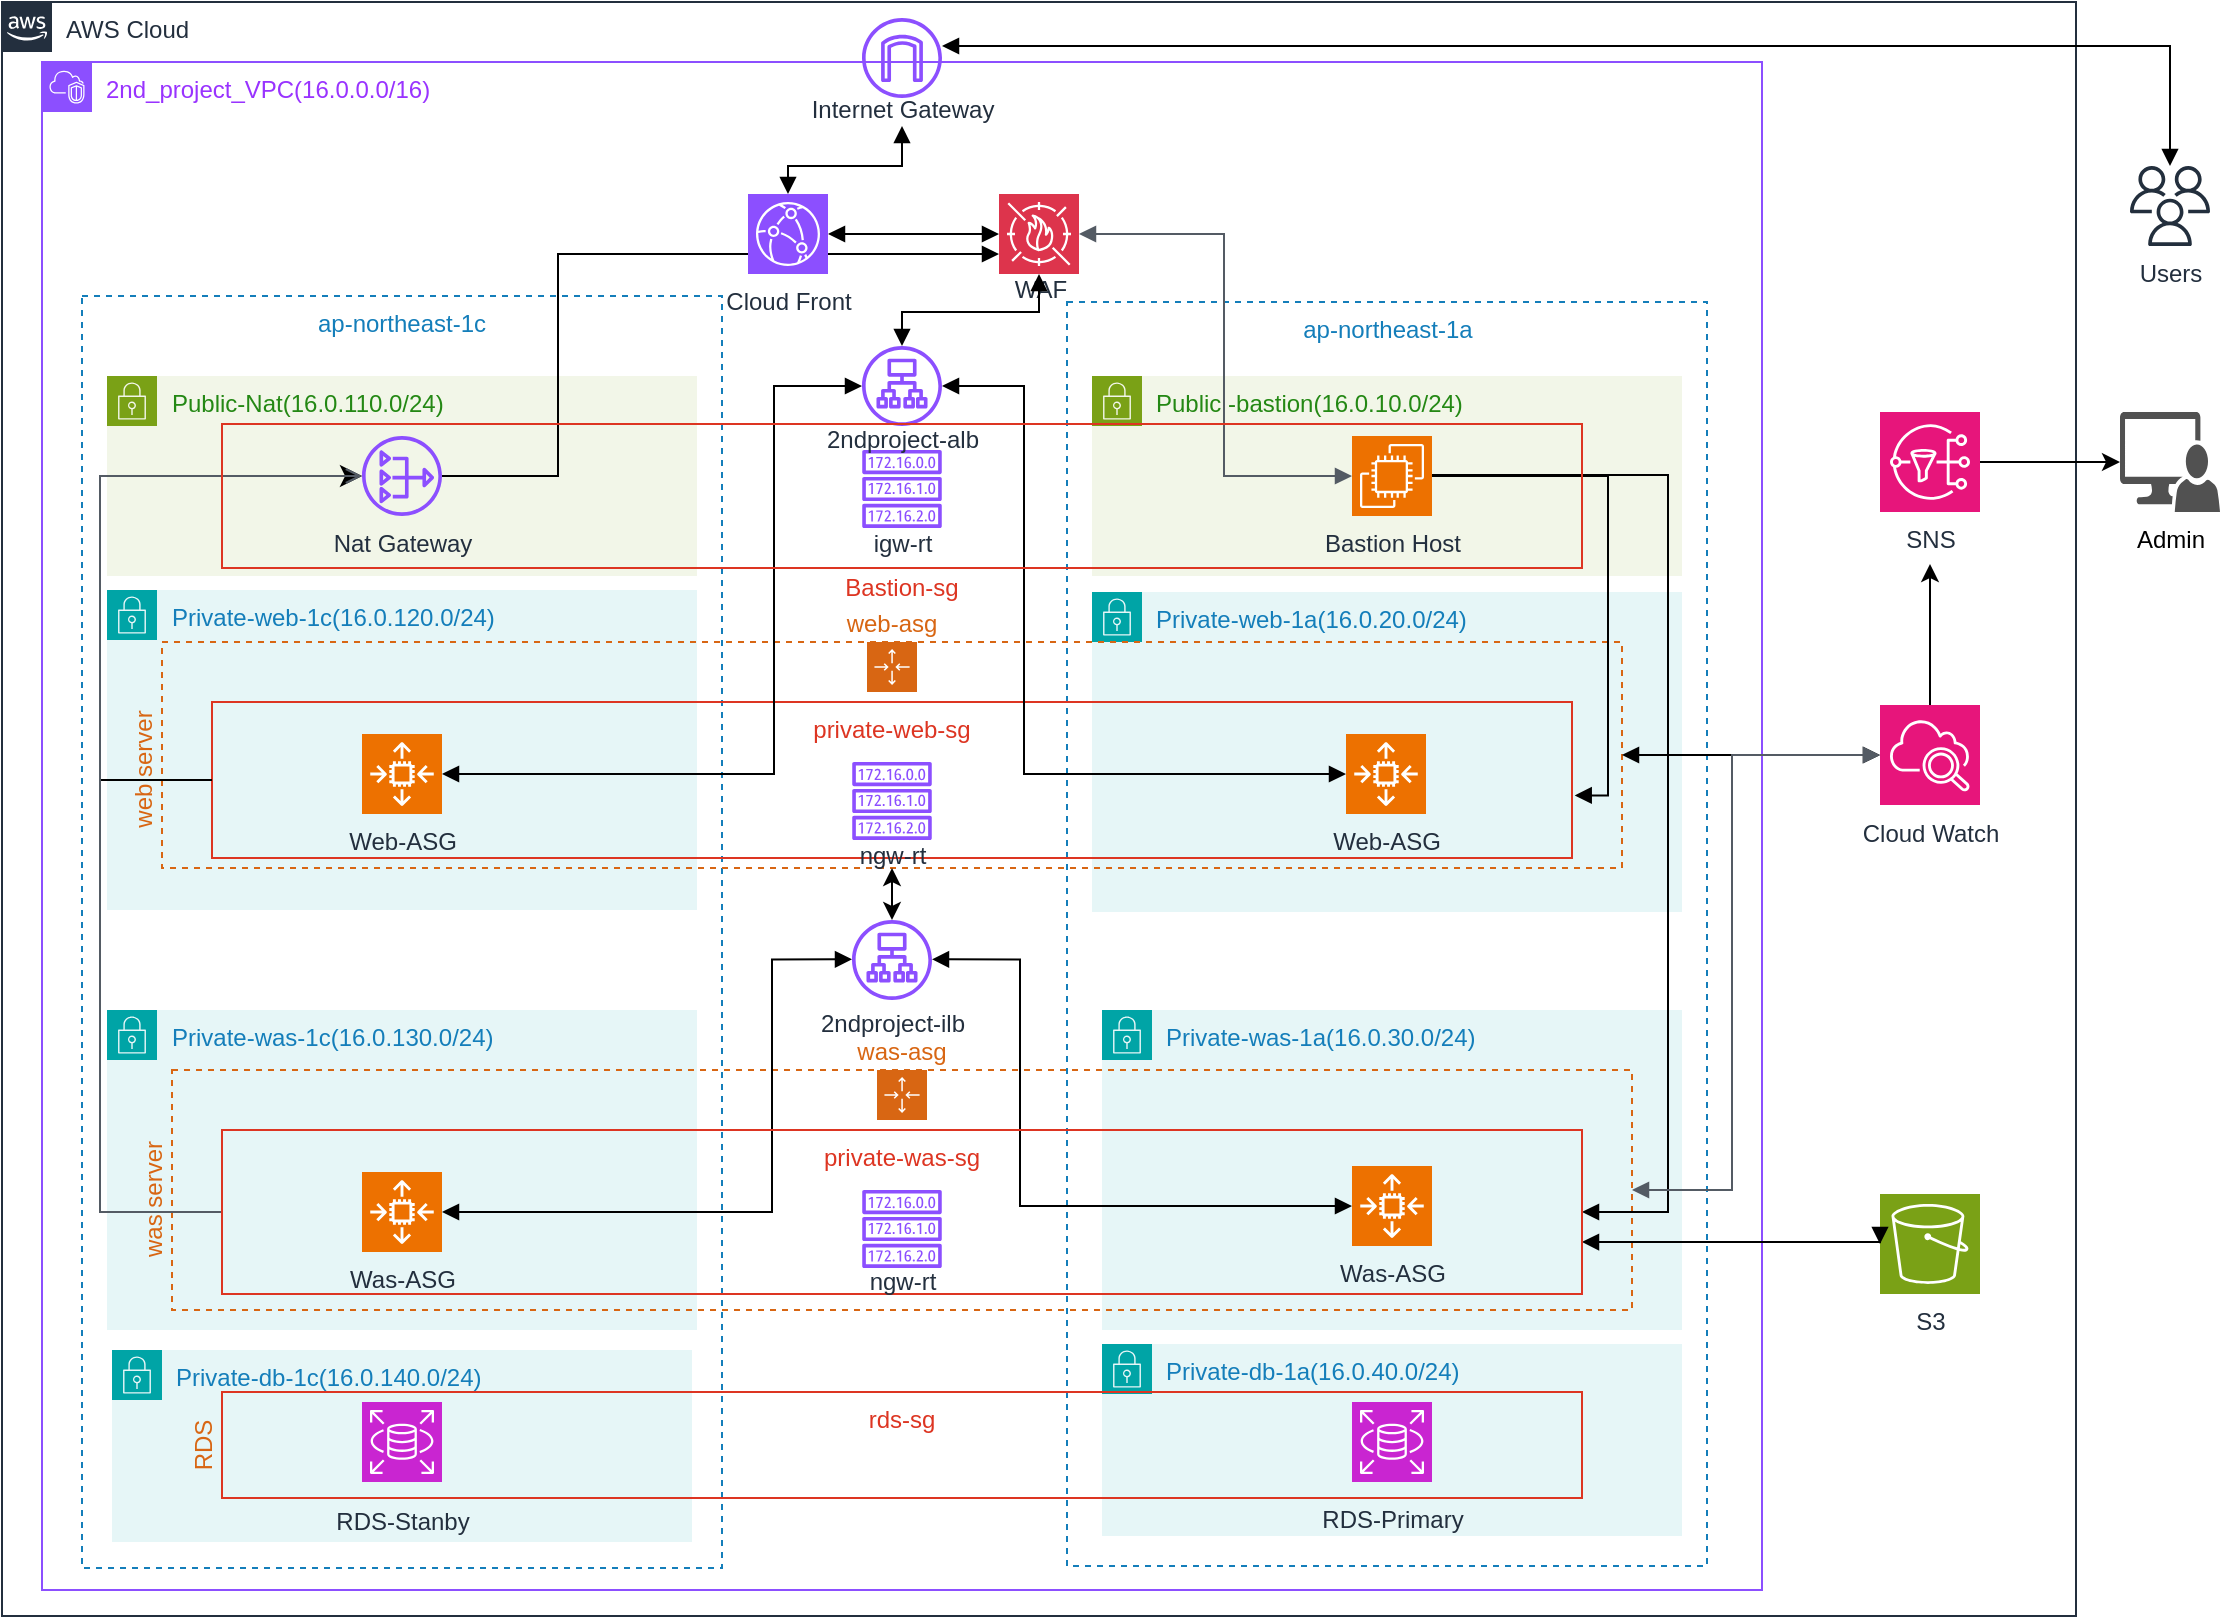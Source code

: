 <mxfile version="24.0.1" type="device">
  <diagram id="Ht1M8jgEwFfnCIfOTk4-" name="Page-1">
    <mxGraphModel dx="1434" dy="1607" grid="0" gridSize="10" guides="1" tooltips="1" connect="1" arrows="1" fold="1" page="1" pageScale="1" pageWidth="1169" pageHeight="827" math="0" shadow="0">
      <root>
        <mxCell id="0" />
        <mxCell id="1" parent="0" />
        <mxCell id="atfb0pADNuZgRAJ7ZyGV-18" value="Public-Nat(16.0.110.0/24)" style="points=[[0,0],[0.25,0],[0.5,0],[0.75,0],[1,0],[1,0.25],[1,0.5],[1,0.75],[1,1],[0.75,1],[0.5,1],[0.25,1],[0,1],[0,0.75],[0,0.5],[0,0.25]];outlineConnect=0;gradientColor=none;html=1;whiteSpace=wrap;fontSize=12;fontStyle=0;container=1;pointerEvents=0;collapsible=0;recursiveResize=0;shape=mxgraph.aws4.group;grIcon=mxgraph.aws4.group_security_group;grStroke=0;strokeColor=#7AA116;fillColor=#F2F6E8;verticalAlign=top;align=left;spacingLeft=30;fontColor=#248814;dashed=0;" parent="1" vertex="1">
          <mxGeometry x="77.5" y="-630" width="295" height="100" as="geometry" />
        </mxCell>
        <mxCell id="atfb0pADNuZgRAJ7ZyGV-34" value="Nat Gateway" style="sketch=0;outlineConnect=0;fontColor=#232F3E;gradientColor=none;fillColor=#8C4FFF;strokeColor=none;dashed=0;verticalLabelPosition=bottom;verticalAlign=top;align=center;html=1;fontSize=12;fontStyle=0;aspect=fixed;pointerEvents=1;shape=mxgraph.aws4.nat_gateway;" parent="atfb0pADNuZgRAJ7ZyGV-18" vertex="1">
          <mxGeometry x="127.5" y="30" width="40" height="40" as="geometry" />
        </mxCell>
        <mxCell id="atfb0pADNuZgRAJ7ZyGV-11" value="ap-northeast-1a" style="fillColor=none;strokeColor=#147EBA;dashed=1;verticalAlign=top;fontStyle=0;fontColor=#147EBA;whiteSpace=wrap;html=1;" parent="1" vertex="1">
          <mxGeometry x="557.5" y="-667" width="320" height="632" as="geometry" />
        </mxCell>
        <mxCell id="atfb0pADNuZgRAJ7ZyGV-4" value="ap-northeast-1c" style="fillColor=none;strokeColor=#147EBA;dashed=1;verticalAlign=top;fontStyle=0;fontColor=#147EBA;whiteSpace=wrap;html=1;" parent="1" vertex="1">
          <mxGeometry x="65" y="-670" width="320" height="636" as="geometry" />
        </mxCell>
        <mxCell id="atfb0pADNuZgRAJ7ZyGV-2" value="AWS Cloud" style="points=[[0,0],[0.25,0],[0.5,0],[0.75,0],[1,0],[1,0.25],[1,0.5],[1,0.75],[1,1],[0.75,1],[0.5,1],[0.25,1],[0,1],[0,0.75],[0,0.5],[0,0.25]];outlineConnect=0;gradientColor=none;html=1;whiteSpace=wrap;fontSize=12;fontStyle=0;container=0;pointerEvents=0;collapsible=0;recursiveResize=0;shape=mxgraph.aws4.group;grIcon=mxgraph.aws4.group_aws_cloud_alt;strokeColor=#232F3E;fillColor=none;verticalAlign=top;align=left;spacingLeft=30;fontColor=#232F3E;dashed=0;" parent="1" vertex="1">
          <mxGeometry x="25" y="-817" width="1037" height="807" as="geometry" />
        </mxCell>
        <mxCell id="atfb0pADNuZgRAJ7ZyGV-19" value="Private-web-1c(16.0.120.0/24)" style="points=[[0,0],[0.25,0],[0.5,0],[0.75,0],[1,0],[1,0.25],[1,0.5],[1,0.75],[1,1],[0.75,1],[0.5,1],[0.25,1],[0,1],[0,0.75],[0,0.5],[0,0.25]];outlineConnect=0;gradientColor=none;html=1;whiteSpace=wrap;fontSize=12;fontStyle=0;container=0;pointerEvents=0;collapsible=0;recursiveResize=0;shape=mxgraph.aws4.group;grIcon=mxgraph.aws4.group_security_group;grStroke=0;strokeColor=#00A4A6;fillColor=#E6F6F7;verticalAlign=top;align=left;spacingLeft=30;fontColor=#147EBA;dashed=0;" parent="1" vertex="1">
          <mxGeometry x="77.5" y="-523" width="295" height="160" as="geometry" />
        </mxCell>
        <mxCell id="atfb0pADNuZgRAJ7ZyGV-12" value="Private-web-1a(16.0.20.0/24)" style="points=[[0,0],[0.25,0],[0.5,0],[0.75,0],[1,0],[1,0.25],[1,0.5],[1,0.75],[1,1],[0.75,1],[0.5,1],[0.25,1],[0,1],[0,0.75],[0,0.5],[0,0.25]];outlineConnect=0;gradientColor=none;html=1;whiteSpace=wrap;fontSize=12;fontStyle=0;container=0;pointerEvents=0;collapsible=0;recursiveResize=0;shape=mxgraph.aws4.group;grIcon=mxgraph.aws4.group_security_group;grStroke=0;strokeColor=#00A4A6;fillColor=#E6F6F7;verticalAlign=top;align=left;spacingLeft=30;fontColor=#147EBA;dashed=0;" parent="1" vertex="1">
          <mxGeometry x="570" y="-522" width="295" height="160" as="geometry" />
        </mxCell>
        <mxCell id="atfb0pADNuZgRAJ7ZyGV-6" value="web-asg" style="points=[[0,0],[0.25,0],[0.5,0],[0.75,0],[1,0],[1,0.25],[1,0.5],[1,0.75],[1,1],[0.75,1],[0.5,1],[0.25,1],[0,1],[0,0.75],[0,0.5],[0,0.25]];outlineConnect=0;gradientColor=none;html=1;whiteSpace=wrap;fontSize=12;fontStyle=0;container=1;pointerEvents=0;collapsible=0;recursiveResize=0;shape=mxgraph.aws4.groupCenter;grIcon=mxgraph.aws4.group_auto_scaling_group;grStroke=1;strokeColor=#D86613;fillColor=none;verticalAlign=bottom;align=center;fontColor=#D86613;dashed=1;spacingTop=25;labelPosition=center;verticalLabelPosition=top;horizontal=1;" parent="1" vertex="1">
          <mxGeometry x="105" y="-497" width="730" height="113" as="geometry" />
        </mxCell>
        <mxCell id="atfb0pADNuZgRAJ7ZyGV-5" value="private-web-sg" style="fillColor=none;strokeColor=#DD3522;verticalAlign=top;fontStyle=0;fontColor=#DD3522;whiteSpace=wrap;html=1;labelPosition=center;verticalLabelPosition=middle;align=center;horizontal=1;" parent="atfb0pADNuZgRAJ7ZyGV-6" vertex="1">
          <mxGeometry x="25" y="30" width="680" height="78" as="geometry" />
        </mxCell>
        <mxCell id="atfb0pADNuZgRAJ7ZyGV-44" value="ngw-rt" style="sketch=0;outlineConnect=0;fontColor=#232F3E;gradientColor=none;fillColor=#8C4FFF;strokeColor=none;dashed=0;verticalLabelPosition=bottom;verticalAlign=top;align=center;html=1;fontSize=12;fontStyle=0;aspect=fixed;pointerEvents=1;shape=mxgraph.aws4.route_table;horizontal=1;spacing=-4;" parent="atfb0pADNuZgRAJ7ZyGV-6" vertex="1">
          <mxGeometry x="345" y="60" width="40" height="38.97" as="geometry" />
        </mxCell>
        <mxCell id="atfb0pADNuZgRAJ7ZyGV-29" value="Web-ASG" style="sketch=0;points=[[0,0,0],[0.25,0,0],[0.5,0,0],[0.75,0,0],[1,0,0],[0,1,0],[0.25,1,0],[0.5,1,0],[0.75,1,0],[1,1,0],[0,0.25,0],[0,0.5,0],[0,0.75,0],[1,0.25,0],[1,0.5,0],[1,0.75,0]];outlineConnect=0;fontColor=#232F3E;fillColor=#ED7100;strokeColor=#ffffff;dashed=0;verticalLabelPosition=bottom;verticalAlign=top;align=center;html=1;fontSize=12;fontStyle=0;aspect=fixed;shape=mxgraph.aws4.resourceIcon;resIcon=mxgraph.aws4.auto_scaling2;" parent="atfb0pADNuZgRAJ7ZyGV-6" vertex="1">
          <mxGeometry x="592" y="46" width="40" height="40" as="geometry" />
        </mxCell>
        <mxCell id="atfb0pADNuZgRAJ7ZyGV-28" value="Web-ASG" style="sketch=0;points=[[0,0,0],[0.25,0,0],[0.5,0,0],[0.75,0,0],[1,0,0],[0,1,0],[0.25,1,0],[0.5,1,0],[0.75,1,0],[1,1,0],[0,0.25,0],[0,0.5,0],[0,0.75,0],[1,0.25,0],[1,0.5,0],[1,0.75,0]];outlineConnect=0;fontColor=#232F3E;fillColor=#ED7100;strokeColor=#ffffff;dashed=0;verticalLabelPosition=bottom;verticalAlign=top;align=center;html=1;fontSize=12;fontStyle=0;aspect=fixed;shape=mxgraph.aws4.resourceIcon;resIcon=mxgraph.aws4.auto_scaling2;" parent="atfb0pADNuZgRAJ7ZyGV-6" vertex="1">
          <mxGeometry x="100" y="46" width="40" height="40" as="geometry" />
        </mxCell>
        <mxCell id="atfb0pADNuZgRAJ7ZyGV-46" value="Users" style="sketch=0;outlineConnect=0;fontColor=#232F3E;gradientColor=none;fillColor=#232F3D;strokeColor=none;dashed=0;verticalLabelPosition=bottom;verticalAlign=top;align=center;html=1;fontSize=12;fontStyle=0;aspect=fixed;pointerEvents=1;shape=mxgraph.aws4.users;" parent="1" vertex="1">
          <mxGeometry x="1089" y="-735" width="40" height="40" as="geometry" />
        </mxCell>
        <mxCell id="atfb0pADNuZgRAJ7ZyGV-35" value="Internet Gateway" style="sketch=0;outlineConnect=0;fontColor=#232F3E;gradientColor=none;fillColor=#8C4FFF;strokeColor=none;dashed=0;verticalLabelPosition=bottom;verticalAlign=top;align=center;html=1;fontSize=12;fontStyle=0;aspect=fixed;pointerEvents=1;shape=mxgraph.aws4.internet_gateway;labelPosition=center;spacing=-6;" parent="1" vertex="1">
          <mxGeometry x="455" y="-809" width="40" height="40" as="geometry" />
        </mxCell>
        <mxCell id="atfb0pADNuZgRAJ7ZyGV-7" value="&lt;font color=&quot;#9933ff&quot;&gt;2nd_project_VPC(16.0.0.0/16)&lt;/font&gt;" style="points=[[0,0],[0.25,0],[0.5,0],[0.75,0],[1,0],[1,0.25],[1,0.5],[1,0.75],[1,1],[0.75,1],[0.5,1],[0.25,1],[0,1],[0,0.75],[0,0.5],[0,0.25]];outlineConnect=0;gradientColor=none;html=1;whiteSpace=wrap;fontSize=12;fontStyle=0;container=0;pointerEvents=0;collapsible=0;recursiveResize=0;shape=mxgraph.aws4.group;grIcon=mxgraph.aws4.group_vpc2;strokeColor=#8C4FFF;fillColor=none;verticalAlign=top;align=left;spacingLeft=30;fontColor=#AAB7B8;dashed=0;" parent="1" vertex="1">
          <mxGeometry x="45" y="-787" width="860" height="764" as="geometry" />
        </mxCell>
        <mxCell id="atfb0pADNuZgRAJ7ZyGV-39" value="S3" style="sketch=0;points=[[0,0,0],[0.25,0,0],[0.5,0,0],[0.75,0,0],[1,0,0],[0,1,0],[0.25,1,0],[0.5,1,0],[0.75,1,0],[1,1,0],[0,0.25,0],[0,0.5,0],[0,0.75,0],[1,0.25,0],[1,0.5,0],[1,0.75,0]];outlineConnect=0;fontColor=#232F3E;fillColor=#7AA116;strokeColor=#ffffff;dashed=0;verticalLabelPosition=bottom;verticalAlign=top;align=center;html=1;fontSize=12;fontStyle=0;aspect=fixed;shape=mxgraph.aws4.resourceIcon;resIcon=mxgraph.aws4.s3;" parent="1" vertex="1">
          <mxGeometry x="964" y="-221" width="50" height="50" as="geometry" />
        </mxCell>
        <mxCell id="6ylUPSTUc5nZ5XK8fJ-U-11" style="edgeStyle=orthogonalEdgeStyle;rounded=0;orthogonalLoop=1;jettySize=auto;html=1;exitX=0.5;exitY=0;exitDx=0;exitDy=0;exitPerimeter=0;" parent="1" source="atfb0pADNuZgRAJ7ZyGV-40" edge="1">
          <mxGeometry relative="1" as="geometry">
            <mxPoint x="989" y="-536" as="targetPoint" />
          </mxGeometry>
        </mxCell>
        <mxCell id="atfb0pADNuZgRAJ7ZyGV-40" value="Cloud Watch" style="sketch=0;points=[[0,0,0],[0.25,0,0],[0.5,0,0],[0.75,0,0],[1,0,0],[0,1,0],[0.25,1,0],[0.5,1,0],[0.75,1,0],[1,1,0],[0,0.25,0],[0,0.5,0],[0,0.75,0],[1,0.25,0],[1,0.5,0],[1,0.75,0]];points=[[0,0,0],[0.25,0,0],[0.5,0,0],[0.75,0,0],[1,0,0],[0,1,0],[0.25,1,0],[0.5,1,0],[0.75,1,0],[1,1,0],[0,0.25,0],[0,0.5,0],[0,0.75,0],[1,0.25,0],[1,0.5,0],[1,0.75,0]];outlineConnect=0;fontColor=#232F3E;fillColor=#E7157B;strokeColor=#ffffff;dashed=0;verticalLabelPosition=bottom;verticalAlign=top;align=center;html=1;fontSize=12;fontStyle=0;aspect=fixed;shape=mxgraph.aws4.resourceIcon;resIcon=mxgraph.aws4.cloudwatch_2;labelPosition=center;" parent="1" vertex="1">
          <mxGeometry x="964" y="-465.5" width="50" height="50" as="geometry" />
        </mxCell>
        <mxCell id="atfb0pADNuZgRAJ7ZyGV-41" value="SNS" style="sketch=0;points=[[0,0,0],[0.25,0,0],[0.5,0,0],[0.75,0,0],[1,0,0],[0,1,0],[0.25,1,0],[0.5,1,0],[0.75,1,0],[1,1,0],[0,0.25,0],[0,0.5,0],[0,0.75,0],[1,0.25,0],[1,0.5,0],[1,0.75,0]];outlineConnect=0;fontColor=#232F3E;fillColor=#E7157B;strokeColor=#ffffff;dashed=0;verticalLabelPosition=bottom;verticalAlign=top;align=center;html=1;fontSize=12;fontStyle=0;aspect=fixed;shape=mxgraph.aws4.resourceIcon;resIcon=mxgraph.aws4.sns;labelPosition=center;" parent="1" vertex="1">
          <mxGeometry x="964" y="-612" width="50" height="50" as="geometry" />
        </mxCell>
        <mxCell id="atfb0pADNuZgRAJ7ZyGV-22" value="Private-db-1c(16.0.140.0/24)" style="points=[[0,0],[0.25,0],[0.5,0],[0.75,0],[1,0],[1,0.25],[1,0.5],[1,0.75],[1,1],[0.75,1],[0.5,1],[0.25,1],[0,1],[0,0.75],[0,0.5],[0,0.25]];outlineConnect=0;gradientColor=none;html=1;whiteSpace=wrap;fontSize=12;fontStyle=0;container=1;pointerEvents=0;collapsible=0;recursiveResize=0;shape=mxgraph.aws4.group;grIcon=mxgraph.aws4.group_security_group;grStroke=0;strokeColor=#00A4A6;fillColor=#E6F6F7;verticalAlign=top;align=left;spacingLeft=30;fontColor=#147EBA;dashed=0;" parent="1" vertex="1">
          <mxGeometry x="80" y="-143" width="290" height="96" as="geometry" />
        </mxCell>
        <mxCell id="atfb0pADNuZgRAJ7ZyGV-13" value="Private-was-1a(16.0.30.0/24)" style="points=[[0,0],[0.25,0],[0.5,0],[0.75,0],[1,0],[1,0.25],[1,0.5],[1,0.75],[1,1],[0.75,1],[0.5,1],[0.25,1],[0,1],[0,0.75],[0,0.5],[0,0.25]];outlineConnect=0;gradientColor=none;html=1;whiteSpace=wrap;fontSize=12;fontStyle=0;container=1;pointerEvents=0;collapsible=0;recursiveResize=0;shape=mxgraph.aws4.group;grIcon=mxgraph.aws4.group_security_group;grStroke=0;strokeColor=#00A4A6;fillColor=#E6F6F7;verticalAlign=top;align=left;spacingLeft=30;fontColor=#147EBA;dashed=0;" parent="1" vertex="1">
          <mxGeometry x="575" y="-313" width="290" height="160" as="geometry" />
        </mxCell>
        <mxCell id="atfb0pADNuZgRAJ7ZyGV-20" value="Private-was-1c(16.0.130.0/24)" style="points=[[0,0],[0.25,0],[0.5,0],[0.75,0],[1,0],[1,0.25],[1,0.5],[1,0.75],[1,1],[0.75,1],[0.5,1],[0.25,1],[0,1],[0,0.75],[0,0.5],[0,0.25]];outlineConnect=0;gradientColor=none;html=1;whiteSpace=wrap;fontSize=12;fontStyle=0;container=0;pointerEvents=0;collapsible=0;recursiveResize=0;shape=mxgraph.aws4.group;grIcon=mxgraph.aws4.group_security_group;grStroke=0;strokeColor=#00A4A6;fillColor=#E6F6F7;verticalAlign=top;align=left;spacingLeft=30;fontColor=#147EBA;dashed=0;" parent="1" vertex="1">
          <mxGeometry x="77.5" y="-313" width="295" height="160" as="geometry" />
        </mxCell>
        <mxCell id="atfb0pADNuZgRAJ7ZyGV-15" value="was-asg" style="points=[[0,0],[0.25,0],[0.5,0],[0.75,0],[1,0],[1,0.25],[1,0.5],[1,0.75],[1,1],[0.75,1],[0.5,1],[0.25,1],[0,1],[0,0.75],[0,0.5],[0,0.25]];outlineConnect=0;gradientColor=none;html=1;whiteSpace=wrap;fontSize=12;fontStyle=0;container=0;pointerEvents=0;collapsible=0;recursiveResize=0;shape=mxgraph.aws4.groupCenter;grIcon=mxgraph.aws4.group_auto_scaling_group;grStroke=1;strokeColor=#D86613;fillColor=none;verticalAlign=bottom;align=center;fontColor=#D86613;dashed=1;spacingTop=25;labelPosition=center;verticalLabelPosition=top;horizontal=1;" parent="1" vertex="1">
          <mxGeometry x="110" y="-283" width="730" height="120" as="geometry" />
        </mxCell>
        <mxCell id="atfb0pADNuZgRAJ7ZyGV-9" value="Public -bastion(16.0.10.0/24)" style="points=[[0,0],[0.25,0],[0.5,0],[0.75,0],[1,0],[1,0.25],[1,0.5],[1,0.75],[1,1],[0.75,1],[0.5,1],[0.25,1],[0,1],[0,0.75],[0,0.5],[0,0.25]];outlineConnect=0;gradientColor=none;html=1;whiteSpace=wrap;fontSize=12;fontStyle=0;container=1;pointerEvents=0;collapsible=0;recursiveResize=0;shape=mxgraph.aws4.group;grIcon=mxgraph.aws4.group_security_group;grStroke=0;strokeColor=#7AA116;fillColor=#F2F6E8;verticalAlign=top;align=left;spacingLeft=30;fontColor=#248814;dashed=0;" parent="1" vertex="1">
          <mxGeometry x="570" y="-630" width="295" height="100" as="geometry" />
        </mxCell>
        <mxCell id="StqjAKUFxaFpK3YdKblr-17" value="igw-rt" style="sketch=0;outlineConnect=0;fontColor=#232F3E;gradientColor=none;fillColor=#8C4FFF;strokeColor=none;dashed=0;verticalLabelPosition=bottom;verticalAlign=top;align=center;html=1;fontSize=12;fontStyle=0;aspect=fixed;pointerEvents=1;shape=mxgraph.aws4.route_table;horizontal=1;spacing=-4;" parent="atfb0pADNuZgRAJ7ZyGV-9" vertex="1">
          <mxGeometry x="-115" y="37" width="40" height="38.97" as="geometry" />
        </mxCell>
        <mxCell id="atfb0pADNuZgRAJ7ZyGV-8" value="Private-db-1a(16.0.40.0/24)" style="points=[[0,0],[0.25,0],[0.5,0],[0.75,0],[1,0],[1,0.25],[1,0.5],[1,0.75],[1,1],[0.75,1],[0.5,1],[0.25,1],[0,1],[0,0.75],[0,0.5],[0,0.25]];outlineConnect=0;gradientColor=none;html=1;whiteSpace=wrap;fontSize=12;fontStyle=0;container=1;pointerEvents=0;collapsible=0;recursiveResize=0;shape=mxgraph.aws4.group;grIcon=mxgraph.aws4.group_security_group;grStroke=0;strokeColor=#00A4A6;fillColor=#E6F6F7;verticalAlign=top;align=left;spacingLeft=30;fontColor=#147EBA;dashed=0;" parent="1" vertex="1">
          <mxGeometry x="575" y="-146" width="290" height="96" as="geometry" />
        </mxCell>
        <mxCell id="atfb0pADNuZgRAJ7ZyGV-17" value="rds-sg" style="fillColor=none;strokeColor=#DD3522;verticalAlign=top;fontStyle=0;fontColor=#DD3522;whiteSpace=wrap;html=1;" parent="1" vertex="1">
          <mxGeometry x="135" y="-122" width="680" height="53" as="geometry" />
        </mxCell>
        <mxCell id="atfb0pADNuZgRAJ7ZyGV-30" value="Was-ASG" style="sketch=0;points=[[0,0,0],[0.25,0,0],[0.5,0,0],[0.75,0,0],[1,0,0],[0,1,0],[0.25,1,0],[0.5,1,0],[0.75,1,0],[1,1,0],[0,0.25,0],[0,0.5,0],[0,0.75,0],[1,0.25,0],[1,0.5,0],[1,0.75,0]];outlineConnect=0;fontColor=#232F3E;fillColor=#ED7100;strokeColor=#ffffff;dashed=0;verticalLabelPosition=bottom;verticalAlign=top;align=center;html=1;fontSize=12;fontStyle=0;aspect=fixed;shape=mxgraph.aws4.resourceIcon;resIcon=mxgraph.aws4.auto_scaling2;" parent="1" vertex="1">
          <mxGeometry x="205" y="-232" width="40" height="40" as="geometry" />
        </mxCell>
        <mxCell id="atfb0pADNuZgRAJ7ZyGV-31" value="Was-ASG" style="sketch=0;points=[[0,0,0],[0.25,0,0],[0.5,0,0],[0.75,0,0],[1,0,0],[0,1,0],[0.25,1,0],[0.5,1,0],[0.75,1,0],[1,1,0],[0,0.25,0],[0,0.5,0],[0,0.75,0],[1,0.25,0],[1,0.5,0],[1,0.75,0]];outlineConnect=0;fontColor=#232F3E;fillColor=#ED7100;strokeColor=#ffffff;dashed=0;verticalLabelPosition=bottom;verticalAlign=top;align=center;html=1;fontSize=12;fontStyle=0;aspect=fixed;shape=mxgraph.aws4.resourceIcon;resIcon=mxgraph.aws4.auto_scaling2;" parent="1" vertex="1">
          <mxGeometry x="700" y="-235" width="40" height="40" as="geometry" />
        </mxCell>
        <mxCell id="atfb0pADNuZgRAJ7ZyGV-36" value="2ndproject-alb" style="sketch=0;outlineConnect=0;fontColor=#232F3E;gradientColor=none;fillColor=#8C4FFF;strokeColor=none;dashed=0;verticalLabelPosition=bottom;verticalAlign=top;align=center;html=1;fontSize=12;fontStyle=0;aspect=fixed;pointerEvents=1;shape=mxgraph.aws4.application_load_balancer;labelPosition=center;spacing=-5;" parent="1" vertex="1">
          <mxGeometry x="455" y="-645" width="40" height="40" as="geometry" />
        </mxCell>
        <mxCell id="atfb0pADNuZgRAJ7ZyGV-48" value="2ndproject-ilb" style="sketch=0;outlineConnect=0;fontColor=#232F3E;gradientColor=none;fillColor=#8C4FFF;strokeColor=none;dashed=0;verticalLabelPosition=bottom;verticalAlign=top;align=center;html=1;fontSize=12;fontStyle=0;aspect=fixed;pointerEvents=1;shape=mxgraph.aws4.application_load_balancer;spacing=0;" parent="1" vertex="1">
          <mxGeometry x="450" y="-358" width="40" height="40" as="geometry" />
        </mxCell>
        <mxCell id="atfb0pADNuZgRAJ7ZyGV-43" value="&lt;p style=&quot;line-height: 10%;&quot;&gt;&lt;span style=&quot;background-color: initial;&quot;&gt;RDS-Primary&lt;/span&gt;&lt;/p&gt;" style="sketch=0;points=[[0,0,0],[0.25,0,0],[0.5,0,0],[0.75,0,0],[1,0,0],[0,1,0],[0.25,1,0],[0.5,1,0],[0.75,1,0],[1,1,0],[0,0.25,0],[0,0.5,0],[0,0.75,0],[1,0.25,0],[1,0.5,0],[1,0.75,0]];outlineConnect=0;fontColor=#232F3E;fillColor=#C925D1;strokeColor=#ffffff;dashed=0;verticalLabelPosition=bottom;verticalAlign=top;align=center;html=1;fontSize=12;fontStyle=0;aspect=fixed;shape=mxgraph.aws4.resourceIcon;resIcon=mxgraph.aws4.rds;" parent="1" vertex="1">
          <mxGeometry x="700" y="-117" width="40" height="40" as="geometry" />
        </mxCell>
        <mxCell id="atfb0pADNuZgRAJ7ZyGV-49" value="RDS-Stanby" style="sketch=0;points=[[0,0,0],[0.25,0,0],[0.5,0,0],[0.75,0,0],[1,0,0],[0,1,0],[0.25,1,0],[0.5,1,0],[0.75,1,0],[1,1,0],[0,0.25,0],[0,0.5,0],[0,0.75,0],[1,0.25,0],[1,0.5,0],[1,0.75,0]];outlineConnect=0;fontColor=#232F3E;fillColor=#C925D1;strokeColor=#ffffff;dashed=0;verticalLabelPosition=bottom;verticalAlign=middle;align=center;fontSize=12;fontStyle=0;aspect=fixed;shape=mxgraph.aws4.resourceIcon;resIcon=mxgraph.aws4.rds;html=1;" parent="1" vertex="1">
          <mxGeometry x="205" y="-117" width="40" height="40" as="geometry" />
        </mxCell>
        <mxCell id="atfb0pADNuZgRAJ7ZyGV-42" value="WAF" style="sketch=0;points=[[0,0,0],[0.25,0,0],[0.5,0,0],[0.75,0,0],[1,0,0],[0,1,0],[0.25,1,0],[0.5,1,0],[0.75,1,0],[1,1,0],[0,0.25,0],[0,0.5,0],[0,0.75,0],[1,0.25,0],[1,0.5,0],[1,0.75,0]];outlineConnect=0;fontColor=#232F3E;fillColor=#DD344C;strokeColor=#ffffff;dashed=0;verticalLabelPosition=bottom;verticalAlign=top;align=center;html=1;fontSize=12;fontStyle=0;aspect=fixed;shape=mxgraph.aws4.resourceIcon;resIcon=mxgraph.aws4.waf;labelPosition=center;spacing=-4;" parent="1" vertex="1">
          <mxGeometry x="523.5" y="-721" width="40" height="40" as="geometry" />
        </mxCell>
        <mxCell id="atfb0pADNuZgRAJ7ZyGV-32" value="Bastion Host" style="sketch=0;points=[[0,0,0],[0.25,0,0],[0.5,0,0],[0.75,0,0],[1,0,0],[0,1,0],[0.25,1,0],[0.5,1,0],[0.75,1,0],[1,1,0],[0,0.25,0],[0,0.5,0],[0,0.75,0],[1,0.25,0],[1,0.5,0],[1,0.75,0]];outlineConnect=0;fontColor=#232F3E;fillColor=#ED7100;strokeColor=#ffffff;dashed=0;verticalLabelPosition=bottom;verticalAlign=top;align=center;html=1;fontSize=12;fontStyle=0;aspect=fixed;shape=mxgraph.aws4.resourceIcon;resIcon=mxgraph.aws4.ec2;" parent="1" vertex="1">
          <mxGeometry x="700" y="-600" width="40" height="40" as="geometry" />
        </mxCell>
        <mxCell id="atfb0pADNuZgRAJ7ZyGV-61" value="" style="edgeStyle=segmentEdgeStyle;endArrow=classic;html=1;curved=0;rounded=0;endSize=8;startSize=8;exitX=0;exitY=0.5;exitDx=0;exitDy=0;" parent="1" source="atfb0pADNuZgRAJ7ZyGV-5" target="atfb0pADNuZgRAJ7ZyGV-34" edge="1">
          <mxGeometry width="50" height="50" relative="1" as="geometry">
            <mxPoint x="-47" y="-456" as="sourcePoint" />
            <mxPoint x="-47" y="-604" as="targetPoint" />
            <Array as="points">
              <mxPoint x="74" y="-428" />
              <mxPoint x="74" y="-580" />
            </Array>
          </mxGeometry>
        </mxCell>
        <mxCell id="atfb0pADNuZgRAJ7ZyGV-63" value="" style="edgeStyle=orthogonalEdgeStyle;html=1;endArrow=block;elbow=vertical;startArrow=block;startFill=1;endFill=1;strokeColor=#000000;rounded=0;exitX=0.5;exitY=1;exitDx=0;exitDy=0;exitPerimeter=0;" parent="1" source="atfb0pADNuZgRAJ7ZyGV-42" target="atfb0pADNuZgRAJ7ZyGV-36" edge="1">
          <mxGeometry width="100" relative="1" as="geometry">
            <mxPoint x="542" y="-662" as="sourcePoint" />
            <mxPoint x="553" y="-622" as="targetPoint" />
            <Array as="points">
              <mxPoint x="544" y="-662" />
              <mxPoint x="475" y="-662" />
            </Array>
          </mxGeometry>
        </mxCell>
        <mxCell id="atfb0pADNuZgRAJ7ZyGV-64" value="" style="edgeStyle=orthogonalEdgeStyle;html=1;endArrow=block;elbow=vertical;startArrow=block;startFill=1;endFill=1;strokeColor=#000000;rounded=0;exitX=1;exitY=0.5;exitDx=0;exitDy=0;exitPerimeter=0;" parent="1" source="atfb0pADNuZgRAJ7ZyGV-33" target="atfb0pADNuZgRAJ7ZyGV-42" edge="1">
          <mxGeometry width="100" relative="1" as="geometry">
            <mxPoint x="504" y="-703" as="sourcePoint" />
            <mxPoint x="581" y="-552" as="targetPoint" />
            <Array as="points" />
          </mxGeometry>
        </mxCell>
        <mxCell id="atfb0pADNuZgRAJ7ZyGV-65" value="" style="edgeStyle=orthogonalEdgeStyle;html=1;endArrow=block;elbow=vertical;startArrow=block;startFill=1;endFill=1;strokeColor=#000000;rounded=0;entryX=0.5;entryY=0;entryDx=0;entryDy=0;entryPerimeter=0;" parent="1" target="atfb0pADNuZgRAJ7ZyGV-33" edge="1">
          <mxGeometry width="100" relative="1" as="geometry">
            <mxPoint x="475" y="-755" as="sourcePoint" />
            <mxPoint x="581" y="-552" as="targetPoint" />
            <Array as="points">
              <mxPoint x="475" y="-735" />
              <mxPoint x="418" y="-735" />
            </Array>
          </mxGeometry>
        </mxCell>
        <mxCell id="atfb0pADNuZgRAJ7ZyGV-66" value="" style="edgeStyle=orthogonalEdgeStyle;html=1;endArrow=block;elbow=vertical;startArrow=block;startFill=1;endFill=1;strokeColor=#000000;rounded=0;" parent="1" source="atfb0pADNuZgRAJ7ZyGV-46" target="atfb0pADNuZgRAJ7ZyGV-35" edge="1">
          <mxGeometry width="100" relative="1" as="geometry">
            <mxPoint x="481" y="-652" as="sourcePoint" />
            <mxPoint x="581" y="-652" as="targetPoint" />
            <Array as="points">
              <mxPoint x="1109" y="-795" />
            </Array>
          </mxGeometry>
        </mxCell>
        <mxCell id="atfb0pADNuZgRAJ7ZyGV-70" value="" style="edgeStyle=orthogonalEdgeStyle;html=1;endArrow=open;elbow=vertical;startArrow=none;endFill=0;strokeColor=#545B64;rounded=0;fontColor=#000000;exitX=0;exitY=0.5;exitDx=0;exitDy=0;" parent="1" source="atfb0pADNuZgRAJ7ZyGV-16" target="atfb0pADNuZgRAJ7ZyGV-34" edge="1">
          <mxGeometry width="100" relative="1" as="geometry">
            <mxPoint x="136" y="-212" as="sourcePoint" />
            <mxPoint x="210" y="-194.5" as="targetPoint" />
            <Array as="points">
              <mxPoint x="74" y="-212" />
              <mxPoint x="74" y="-580" />
            </Array>
          </mxGeometry>
        </mxCell>
        <mxCell id="atfb0pADNuZgRAJ7ZyGV-73" value="" style="edgeStyle=orthogonalEdgeStyle;html=1;endArrow=block;elbow=vertical;startArrow=none;endFill=1;strokeColor=#000000;rounded=0;exitX=1;exitY=0.5;exitDx=0;exitDy=0;exitPerimeter=0;entryX=1.002;entryY=0.599;entryDx=0;entryDy=0;entryPerimeter=0;" parent="1" source="atfb0pADNuZgRAJ7ZyGV-32" target="atfb0pADNuZgRAJ7ZyGV-5" edge="1">
          <mxGeometry width="100" relative="1" as="geometry">
            <mxPoint x="481" y="-552" as="sourcePoint" />
            <mxPoint x="813" y="-429" as="targetPoint" />
            <Array as="points">
              <mxPoint x="828" y="-580" />
              <mxPoint x="828" y="-420" />
            </Array>
          </mxGeometry>
        </mxCell>
        <mxCell id="atfb0pADNuZgRAJ7ZyGV-74" value="" style="edgeStyle=orthogonalEdgeStyle;html=1;endArrow=block;elbow=vertical;startArrow=none;endFill=1;strokeColor=#000000;rounded=0;entryX=1;entryY=0.5;entryDx=0;entryDy=0;" parent="1" target="atfb0pADNuZgRAJ7ZyGV-16" edge="1">
          <mxGeometry width="100" relative="1" as="geometry">
            <mxPoint x="740" y="-580.5" as="sourcePoint" />
            <mxPoint x="840" y="-580.5" as="targetPoint" />
            <Array as="points">
              <mxPoint x="858" y="-580" />
              <mxPoint x="858" y="-212" />
            </Array>
          </mxGeometry>
        </mxCell>
        <mxCell id="6ylUPSTUc5nZ5XK8fJ-U-2" value="" style="edgeStyle=orthogonalEdgeStyle;html=1;endArrow=block;elbow=vertical;startArrow=block;startFill=1;endFill=1;strokeColor=#000000;rounded=0;entryX=0;entryY=0.5;entryDx=0;entryDy=0;entryPerimeter=0;" parent="1" target="atfb0pADNuZgRAJ7ZyGV-31" edge="1">
          <mxGeometry width="100" relative="1" as="geometry">
            <mxPoint x="490" y="-338.34" as="sourcePoint" />
            <mxPoint x="572" y="-225" as="targetPoint" />
            <Array as="points">
              <mxPoint x="534" y="-338" />
              <mxPoint x="534" y="-215" />
            </Array>
          </mxGeometry>
        </mxCell>
        <mxCell id="6ylUPSTUc5nZ5XK8fJ-U-3" value="" style="edgeStyle=orthogonalEdgeStyle;html=1;endArrow=block;elbow=vertical;startArrow=block;startFill=1;endFill=1;strokeColor=#000000;rounded=0;" parent="1" source="atfb0pADNuZgRAJ7ZyGV-28" target="atfb0pADNuZgRAJ7ZyGV-36" edge="1">
          <mxGeometry width="100" relative="1" as="geometry">
            <mxPoint x="355" y="-586.34" as="sourcePoint" />
            <mxPoint x="455" y="-586.34" as="targetPoint" />
            <Array as="points">
              <mxPoint x="411" y="-431" />
              <mxPoint x="411" y="-625" />
            </Array>
          </mxGeometry>
        </mxCell>
        <mxCell id="6ylUPSTUc5nZ5XK8fJ-U-4" value="" style="edgeStyle=orthogonalEdgeStyle;html=1;endArrow=block;elbow=vertical;startArrow=block;startFill=1;endFill=1;strokeColor=#000000;rounded=0;entryX=0;entryY=0.5;entryDx=0;entryDy=0;entryPerimeter=0;" parent="1" source="atfb0pADNuZgRAJ7ZyGV-36" target="atfb0pADNuZgRAJ7ZyGV-29" edge="1">
          <mxGeometry width="100" relative="1" as="geometry">
            <mxPoint x="495" y="-584.34" as="sourcePoint" />
            <mxPoint x="595" y="-584.34" as="targetPoint" />
            <Array as="points">
              <mxPoint x="536" y="-625" />
              <mxPoint x="536" y="-431" />
            </Array>
          </mxGeometry>
        </mxCell>
        <mxCell id="6ylUPSTUc5nZ5XK8fJ-U-5" value="" style="endArrow=classic;startArrow=classic;html=1;rounded=0;" parent="1" source="atfb0pADNuZgRAJ7ZyGV-48" edge="1">
          <mxGeometry width="50" height="50" relative="1" as="geometry">
            <mxPoint x="492" y="-398" as="sourcePoint" />
            <mxPoint x="470" y="-384" as="targetPoint" />
          </mxGeometry>
        </mxCell>
        <mxCell id="6ylUPSTUc5nZ5XK8fJ-U-7" value="" style="edgeStyle=orthogonalEdgeStyle;html=1;endArrow=block;elbow=vertical;startArrow=block;startFill=1;endFill=1;strokeColor=#000000;rounded=0;" parent="1" source="atfb0pADNuZgRAJ7ZyGV-30" edge="1">
          <mxGeometry width="100" relative="1" as="geometry">
            <mxPoint x="350" y="-338.34" as="sourcePoint" />
            <mxPoint x="450" y="-338.34" as="targetPoint" />
            <Array as="points">
              <mxPoint x="410" y="-212" />
              <mxPoint x="410" y="-338" />
            </Array>
          </mxGeometry>
        </mxCell>
        <mxCell id="6ylUPSTUc5nZ5XK8fJ-U-14" value="" style="edgeStyle=orthogonalEdgeStyle;html=1;endArrow=block;elbow=vertical;startArrow=block;startFill=1;endFill=1;strokeColor=#000000;rounded=0;entryX=0;entryY=0.5;entryDx=0;entryDy=0;entryPerimeter=0;exitX=1;exitY=0.683;exitDx=0;exitDy=0;exitPerimeter=0;" parent="1" source="atfb0pADNuZgRAJ7ZyGV-16" target="atfb0pADNuZgRAJ7ZyGV-39" edge="1">
          <mxGeometry width="100" relative="1" as="geometry">
            <mxPoint x="818" y="-96" as="sourcePoint" />
            <mxPoint x="964" y="-178.34" as="targetPoint" />
            <Array as="points">
              <mxPoint x="964" y="-197" />
            </Array>
          </mxGeometry>
        </mxCell>
        <mxCell id="6ylUPSTUc5nZ5XK8fJ-U-15" value="" style="edgeStyle=segmentEdgeStyle;endArrow=block;html=1;curved=0;rounded=0;entryX=0;entryY=0.75;entryDx=0;entryDy=0;entryPerimeter=0;endFill=1;" parent="1" source="atfb0pADNuZgRAJ7ZyGV-34" target="atfb0pADNuZgRAJ7ZyGV-42" edge="1">
          <mxGeometry width="50" height="50" relative="1" as="geometry">
            <mxPoint x="245" y="-580" as="sourcePoint" />
            <mxPoint x="518" y="-701" as="targetPoint" />
            <Array as="points">
              <mxPoint x="303" y="-580" />
              <mxPoint x="303" y="-691" />
            </Array>
          </mxGeometry>
        </mxCell>
        <mxCell id="atfb0pADNuZgRAJ7ZyGV-33" value="Cloud Front" style="sketch=0;points=[[0,0,0],[0.25,0,0],[0.5,0,0],[0.75,0,0],[1,0,0],[0,1,0],[0.25,1,0],[0.5,1,0],[0.75,1,0],[1,1,0],[0,0.25,0],[0,0.5,0],[0,0.75,0],[1,0.25,0],[1,0.5,0],[1,0.75,0]];outlineConnect=0;fontColor=#232F3E;fillColor=#8C4FFF;strokeColor=#ffffff;dashed=0;verticalLabelPosition=bottom;verticalAlign=top;align=center;html=1;fontSize=12;fontStyle=0;aspect=fixed;shape=mxgraph.aws4.resourceIcon;resIcon=mxgraph.aws4.cloudfront;labelPosition=center;" parent="1" vertex="1">
          <mxGeometry x="398" y="-721" width="40" height="40" as="geometry" />
        </mxCell>
        <mxCell id="6ylUPSTUc5nZ5XK8fJ-U-16" value="" style="edgeStyle=orthogonalEdgeStyle;html=1;endArrow=block;elbow=vertical;startArrow=block;startFill=1;endFill=1;strokeColor=#000000;rounded=0;exitX=1;exitY=0.5;exitDx=0;exitDy=0;entryX=0;entryY=0.5;entryDx=0;entryDy=0;entryPerimeter=0;" parent="1" source="atfb0pADNuZgRAJ7ZyGV-6" target="atfb0pADNuZgRAJ7ZyGV-40" edge="1">
          <mxGeometry width="100" relative="1" as="geometry">
            <mxPoint x="495" y="-398" as="sourcePoint" />
            <mxPoint x="595" y="-398" as="targetPoint" />
            <Array as="points">
              <mxPoint x="964" y="-440" />
            </Array>
          </mxGeometry>
        </mxCell>
        <mxCell id="_nQwPe3sX-uJG63VJ42v-4" value="" style="edgeStyle=orthogonalEdgeStyle;html=1;endArrow=block;elbow=vertical;startArrow=block;startFill=1;endFill=1;strokeColor=#545B64;rounded=0;entryX=0;entryY=0.5;entryDx=0;entryDy=0;entryPerimeter=0;exitX=1;exitY=0.5;exitDx=0;exitDy=0;" parent="1" source="atfb0pADNuZgRAJ7ZyGV-15" target="atfb0pADNuZgRAJ7ZyGV-40" edge="1">
          <mxGeometry width="100" relative="1" as="geometry">
            <mxPoint x="644" y="-515" as="sourcePoint" />
            <mxPoint x="942" y="-510" as="targetPoint" />
            <Array as="points">
              <mxPoint x="890" y="-223" />
              <mxPoint x="890" y="-440" />
            </Array>
          </mxGeometry>
        </mxCell>
        <mxCell id="_nQwPe3sX-uJG63VJ42v-7" value="" style="edgeStyle=orthogonalEdgeStyle;html=1;endArrow=block;elbow=vertical;startArrow=block;startFill=1;endFill=1;strokeColor=#545B64;rounded=0;entryX=0;entryY=0.5;entryDx=0;entryDy=0;entryPerimeter=0;" parent="1" source="atfb0pADNuZgRAJ7ZyGV-42" target="atfb0pADNuZgRAJ7ZyGV-32" edge="1">
          <mxGeometry width="100" relative="1" as="geometry">
            <mxPoint x="533" y="-533" as="sourcePoint" />
            <mxPoint x="633" y="-533" as="targetPoint" />
            <Array as="points">
              <mxPoint x="636" y="-701" />
              <mxPoint x="636" y="-580" />
            </Array>
          </mxGeometry>
        </mxCell>
        <mxCell id="_nQwPe3sX-uJG63VJ42v-8" value="&lt;font style=&quot;font-size: 12px;&quot;&gt;web server&lt;/font&gt;" style="text;strokeColor=none;fillColor=none;html=1;fontSize=24;fontStyle=0;verticalAlign=middle;align=center;rotation=-90;fontColor=#d86613;" parent="1" vertex="1">
          <mxGeometry x="42" y="-453" width="100" height="40" as="geometry" />
        </mxCell>
        <mxCell id="_nQwPe3sX-uJG63VJ42v-9" value="&lt;font style=&quot;font-size: 12px;&quot;&gt;was server&lt;/font&gt;" style="text;strokeColor=none;fillColor=none;html=1;fontSize=24;fontStyle=0;verticalAlign=middle;align=center;rotation=-90;fontColor=#d86613;" parent="1" vertex="1">
          <mxGeometry x="47" y="-238" width="100" height="40" as="geometry" />
        </mxCell>
        <mxCell id="atfb0pADNuZgRAJ7ZyGV-16" value="private-was-sg" style="fillColor=none;strokeColor=#DD3522;verticalAlign=top;fontStyle=0;fontColor=#DD3522;whiteSpace=wrap;html=1;container=0;" parent="1" vertex="1">
          <mxGeometry x="135" y="-253" width="680" height="82" as="geometry" />
        </mxCell>
        <mxCell id="atfb0pADNuZgRAJ7ZyGV-47" value="ngw-rt" style="sketch=0;outlineConnect=0;fontColor=#232F3E;gradientColor=none;fillColor=#8C4FFF;strokeColor=none;dashed=0;verticalLabelPosition=bottom;verticalAlign=top;align=center;html=1;fontSize=12;fontStyle=0;aspect=fixed;pointerEvents=1;shape=mxgraph.aws4.route_table;horizontal=1;spacing=-5;container=0;" parent="1" vertex="1">
          <mxGeometry x="455" y="-223" width="40" height="38.97" as="geometry" />
        </mxCell>
        <mxCell id="StqjAKUFxaFpK3YdKblr-3" value="Bastion-sg" style="fillColor=none;strokeColor=#DD3522;verticalAlign=top;fontStyle=0;fontColor=#DD3522;whiteSpace=wrap;html=1;labelPosition=center;verticalLabelPosition=bottom;align=center;horizontal=1;spacing=-2;" parent="1" vertex="1">
          <mxGeometry x="135" y="-606" width="680" height="72" as="geometry" />
        </mxCell>
        <mxCell id="StqjAKUFxaFpK3YdKblr-18" value="&lt;font style=&quot;font-size: 12px;&quot;&gt;RDS&lt;/font&gt;" style="text;strokeColor=none;fillColor=none;html=1;fontSize=24;fontStyle=0;verticalAlign=middle;align=center;rotation=-90;fontColor=#d86613;" parent="1" vertex="1">
          <mxGeometry x="72" y="-115" width="100" height="40" as="geometry" />
        </mxCell>
        <mxCell id="StqjAKUFxaFpK3YdKblr-19" value="Admin" style="sketch=0;pointerEvents=1;shadow=0;dashed=0;html=1;strokeColor=none;labelPosition=center;verticalLabelPosition=bottom;verticalAlign=top;align=center;fillColor=#515151;shape=mxgraph.mscae.system_center.admin_console" parent="1" vertex="1">
          <mxGeometry x="1084" y="-612" width="50" height="50" as="geometry" />
        </mxCell>
        <mxCell id="StqjAKUFxaFpK3YdKblr-20" value="" style="edgeStyle=none;orthogonalLoop=1;jettySize=auto;html=1;rounded=0;exitX=1;exitY=0.5;exitDx=0;exitDy=0;exitPerimeter=0;entryX=0;entryY=0.5;entryDx=0;entryDy=0;entryPerimeter=0;" parent="1" source="atfb0pADNuZgRAJ7ZyGV-41" target="StqjAKUFxaFpK3YdKblr-19" edge="1">
          <mxGeometry width="100" relative="1" as="geometry">
            <mxPoint x="1017" y="-587.5" as="sourcePoint" />
            <mxPoint x="1117" y="-587.5" as="targetPoint" />
            <Array as="points" />
          </mxGeometry>
        </mxCell>
      </root>
    </mxGraphModel>
  </diagram>
</mxfile>
